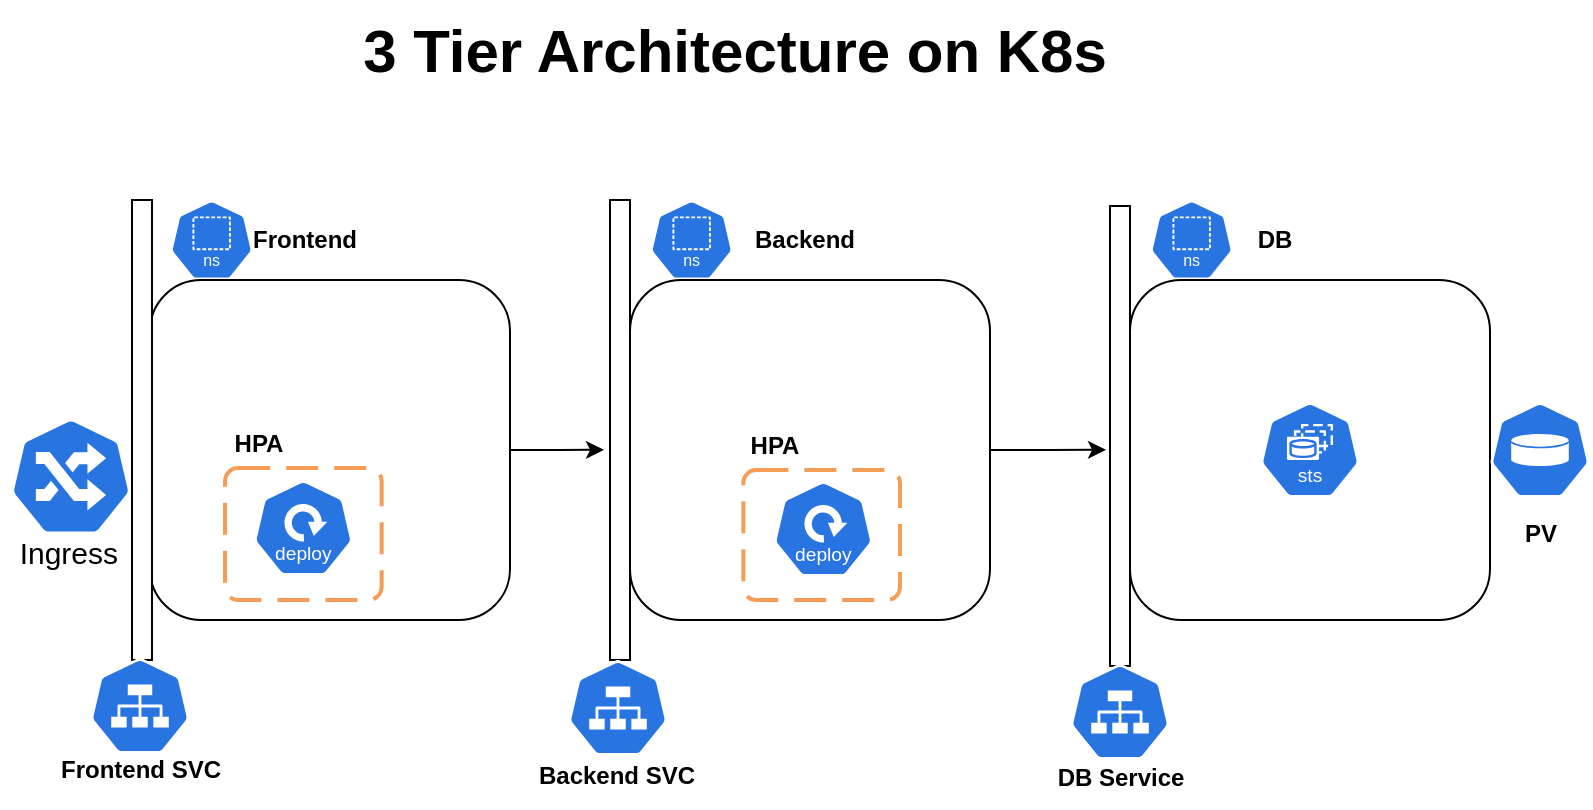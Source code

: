 <mxfile version="24.7.1" type="device">
  <diagram name="Page-1" id="JukueGkmtYYKsNfNZEDM">
    <mxGraphModel dx="1035" dy="575" grid="1" gridSize="10" guides="1" tooltips="1" connect="1" arrows="1" fold="1" page="1" pageScale="1" pageWidth="827" pageHeight="1169" math="0" shadow="0">
      <root>
        <mxCell id="0" />
        <mxCell id="1" parent="0" />
        <mxCell id="f_NvgmK-bhx9NllFTbnx-2" value="" style="aspect=fixed;sketch=0;html=1;dashed=0;whitespace=wrap;verticalLabelPosition=bottom;verticalAlign=top;fillColor=#2875E2;strokeColor=#ffffff;points=[[0.005,0.63,0],[0.1,0.2,0],[0.9,0.2,0],[0.5,0,0],[0.995,0.63,0],[0.72,0.99,0],[0.5,1,0],[0.28,0.99,0]];shape=mxgraph.kubernetes.icon2;kubernetesLabel=1;prIcon=ns" vertex="1" parent="1">
          <mxGeometry x="130" y="330" width="41.67" height="40" as="geometry" />
        </mxCell>
        <mxCell id="f_NvgmK-bhx9NllFTbnx-3" value="" style="rounded=1;whiteSpace=wrap;html=1;" vertex="1" parent="1">
          <mxGeometry x="120" y="370" width="180" height="170" as="geometry" />
        </mxCell>
        <mxCell id="f_NvgmK-bhx9NllFTbnx-4" value="" style="aspect=fixed;sketch=0;html=1;dashed=0;whitespace=wrap;verticalLabelPosition=bottom;verticalAlign=top;fillColor=#2875E2;strokeColor=#ffffff;points=[[0.005,0.63,0],[0.1,0.2,0],[0.9,0.2,0],[0.5,0,0],[0.995,0.63,0],[0.72,0.99,0],[0.5,1,0],[0.28,0.99,0]];shape=mxgraph.kubernetes.icon2;kubernetesLabel=1;prIcon=ns" vertex="1" parent="1">
          <mxGeometry x="370" y="330" width="41.67" height="40" as="geometry" />
        </mxCell>
        <mxCell id="f_NvgmK-bhx9NllFTbnx-5" value="" style="rounded=1;whiteSpace=wrap;html=1;" vertex="1" parent="1">
          <mxGeometry x="360" y="370" width="180" height="170" as="geometry" />
        </mxCell>
        <mxCell id="f_NvgmK-bhx9NllFTbnx-6" value="" style="aspect=fixed;sketch=0;html=1;dashed=0;whitespace=wrap;verticalLabelPosition=bottom;verticalAlign=top;fillColor=#2875E2;strokeColor=#ffffff;points=[[0.005,0.63,0],[0.1,0.2,0],[0.9,0.2,0],[0.5,0,0],[0.995,0.63,0],[0.72,0.99,0],[0.5,1,0],[0.28,0.99,0]];shape=mxgraph.kubernetes.icon2;kubernetesLabel=1;prIcon=ns" vertex="1" parent="1">
          <mxGeometry x="620" y="330" width="41.67" height="40" as="geometry" />
        </mxCell>
        <mxCell id="f_NvgmK-bhx9NllFTbnx-7" value="" style="rounded=1;whiteSpace=wrap;html=1;" vertex="1" parent="1">
          <mxGeometry x="610" y="370" width="180" height="170" as="geometry" />
        </mxCell>
        <mxCell id="f_NvgmK-bhx9NllFTbnx-8" value="" style="aspect=fixed;sketch=0;html=1;dashed=0;whitespace=wrap;verticalLabelPosition=bottom;verticalAlign=top;fillColor=#2875E2;strokeColor=#ffffff;points=[[0.005,0.63,0],[0.1,0.2,0],[0.9,0.2,0],[0.5,0,0],[0.995,0.63,0],[0.72,0.99,0],[0.5,1,0],[0.28,0.99,0]];shape=mxgraph.kubernetes.icon2;kubernetesLabel=1;prIcon=deploy" vertex="1" parent="1">
          <mxGeometry x="171.68" y="470" width="50" height="48" as="geometry" />
        </mxCell>
        <mxCell id="f_NvgmK-bhx9NllFTbnx-9" value="" style="aspect=fixed;sketch=0;html=1;dashed=0;whitespace=wrap;verticalLabelPosition=bottom;verticalAlign=top;fillColor=#2875E2;strokeColor=#ffffff;points=[[0.005,0.63,0],[0.1,0.2,0],[0.9,0.2,0],[0.5,0,0],[0.995,0.63,0],[0.72,0.99,0],[0.5,1,0],[0.28,0.99,0]];shape=mxgraph.kubernetes.icon2;kubernetesLabel=1;prIcon=deploy" vertex="1" parent="1">
          <mxGeometry x="431.67" y="470.5" width="50" height="48" as="geometry" />
        </mxCell>
        <mxCell id="f_NvgmK-bhx9NllFTbnx-10" value="" style="aspect=fixed;sketch=0;html=1;dashed=0;whitespace=wrap;verticalLabelPosition=bottom;verticalAlign=top;fillColor=#2875E2;strokeColor=#ffffff;points=[[0.005,0.63,0],[0.1,0.2,0],[0.9,0.2,0],[0.5,0,0],[0.995,0.63,0],[0.72,0.99,0],[0.5,1,0],[0.28,0.99,0]];shape=mxgraph.kubernetes.icon2;kubernetesLabel=1;prIcon=sts" vertex="1" parent="1">
          <mxGeometry x="675" y="431" width="50" height="48" as="geometry" />
        </mxCell>
        <mxCell id="f_NvgmK-bhx9NllFTbnx-11" value="&lt;b&gt;Frontend&lt;/b&gt;" style="text;html=1;align=center;verticalAlign=middle;resizable=0;points=[];autosize=1;strokeColor=none;fillColor=none;" vertex="1" parent="1">
          <mxGeometry x="161.67" y="335" width="70" height="30" as="geometry" />
        </mxCell>
        <mxCell id="f_NvgmK-bhx9NllFTbnx-12" value="&lt;b&gt;Backend&lt;/b&gt;" style="text;html=1;align=center;verticalAlign=middle;resizable=0;points=[];autosize=1;strokeColor=none;fillColor=none;" vertex="1" parent="1">
          <mxGeometry x="411.67" y="335" width="70" height="30" as="geometry" />
        </mxCell>
        <mxCell id="f_NvgmK-bhx9NllFTbnx-13" value="&lt;b&gt;DB&lt;/b&gt;" style="text;html=1;align=center;verticalAlign=middle;resizable=0;points=[];autosize=1;strokeColor=none;fillColor=none;" vertex="1" parent="1">
          <mxGeometry x="661.67" y="335" width="40" height="30" as="geometry" />
        </mxCell>
        <mxCell id="f_NvgmK-bhx9NllFTbnx-14" value="" style="rounded=0;whiteSpace=wrap;html=1;" vertex="1" parent="1">
          <mxGeometry x="350" y="330" width="10" height="230" as="geometry" />
        </mxCell>
        <mxCell id="f_NvgmK-bhx9NllFTbnx-15" value="" style="rounded=0;whiteSpace=wrap;html=1;" vertex="1" parent="1">
          <mxGeometry x="600" y="333" width="10" height="230" as="geometry" />
        </mxCell>
        <mxCell id="f_NvgmK-bhx9NllFTbnx-16" value="" style="aspect=fixed;sketch=0;html=1;dashed=0;whitespace=wrap;verticalLabelPosition=bottom;verticalAlign=top;fillColor=#2875E2;strokeColor=#ffffff;points=[[0.005,0.63,0],[0.1,0.2,0],[0.9,0.2,0],[0.5,0,0],[0.995,0.63,0],[0.72,0.99,0],[0.5,1,0],[0.28,0.99,0]];shape=mxgraph.kubernetes.icon2;prIcon=ing" vertex="1" parent="1">
          <mxGeometry x="50" y="439" width="61" height="58.56" as="geometry" />
        </mxCell>
        <mxCell id="f_NvgmK-bhx9NllFTbnx-17" value="&lt;font style=&quot;font-size: 15px;&quot;&gt;Ingress&amp;nbsp;&lt;/font&gt;&lt;div style=&quot;font-size: 15px;&quot;&gt;&lt;br&gt;&lt;/div&gt;" style="text;html=1;align=center;verticalAlign=middle;resizable=0;points=[];autosize=1;strokeColor=none;fillColor=none;" vertex="1" parent="1">
          <mxGeometry x="45.5" y="490" width="70" height="50" as="geometry" />
        </mxCell>
        <mxCell id="f_NvgmK-bhx9NllFTbnx-18" value="" style="rounded=1;arcSize=10;dashed=1;strokeColor=#F59D56;fillColor=none;gradientColor=none;dashPattern=8 4;strokeWidth=2;" vertex="1" parent="1">
          <mxGeometry x="416.67" y="465" width="78.33" height="65" as="geometry" />
        </mxCell>
        <mxCell id="f_NvgmK-bhx9NllFTbnx-19" value="&lt;b&gt;HPA&lt;/b&gt;" style="text;html=1;align=center;verticalAlign=middle;resizable=0;points=[];autosize=1;strokeColor=none;fillColor=none;" vertex="1" parent="1">
          <mxGeometry x="407" y="438" width="50" height="30" as="geometry" />
        </mxCell>
        <mxCell id="f_NvgmK-bhx9NllFTbnx-20" value="" style="rounded=1;arcSize=10;dashed=1;strokeColor=#F59D56;fillColor=none;gradientColor=none;dashPattern=8 4;strokeWidth=2;" vertex="1" parent="1">
          <mxGeometry x="157.51" y="464" width="78.32" height="66" as="geometry" />
        </mxCell>
        <mxCell id="f_NvgmK-bhx9NllFTbnx-21" value="&lt;b&gt;HPA&lt;/b&gt;" style="text;html=1;align=center;verticalAlign=middle;resizable=0;points=[];autosize=1;strokeColor=none;fillColor=none;" vertex="1" parent="1">
          <mxGeometry x="149" y="437" width="50" height="30" as="geometry" />
        </mxCell>
        <mxCell id="f_NvgmK-bhx9NllFTbnx-23" style="edgeStyle=orthogonalEdgeStyle;rounded=0;orthogonalLoop=1;jettySize=auto;html=1;exitX=1;exitY=0.5;exitDx=0;exitDy=0;entryX=-0.3;entryY=0.543;entryDx=0;entryDy=0;entryPerimeter=0;" edge="1" parent="1" source="f_NvgmK-bhx9NllFTbnx-3" target="f_NvgmK-bhx9NllFTbnx-14">
          <mxGeometry relative="1" as="geometry" />
        </mxCell>
        <mxCell id="f_NvgmK-bhx9NllFTbnx-24" style="edgeStyle=orthogonalEdgeStyle;rounded=0;orthogonalLoop=1;jettySize=auto;html=1;exitX=1;exitY=0.5;exitDx=0;exitDy=0;entryX=-0.2;entryY=0.53;entryDx=0;entryDy=0;entryPerimeter=0;" edge="1" parent="1" source="f_NvgmK-bhx9NllFTbnx-5" target="f_NvgmK-bhx9NllFTbnx-15">
          <mxGeometry relative="1" as="geometry" />
        </mxCell>
        <mxCell id="f_NvgmK-bhx9NllFTbnx-25" value="" style="aspect=fixed;sketch=0;html=1;dashed=0;whitespace=wrap;verticalLabelPosition=bottom;verticalAlign=top;fillColor=#2875E2;strokeColor=#ffffff;points=[[0.005,0.63,0],[0.1,0.2,0],[0.9,0.2,0],[0.5,0,0],[0.995,0.63,0],[0.72,0.99,0],[0.5,1,0],[0.28,0.99,0]];shape=mxgraph.kubernetes.icon2;prIcon=vol" vertex="1" parent="1">
          <mxGeometry x="790" y="431" width="50" height="48" as="geometry" />
        </mxCell>
        <mxCell id="f_NvgmK-bhx9NllFTbnx-26" value="" style="aspect=fixed;sketch=0;html=1;dashed=0;whitespace=wrap;verticalLabelPosition=bottom;verticalAlign=top;fillColor=#2875E2;strokeColor=#ffffff;points=[[0.005,0.63,0],[0.1,0.2,0],[0.9,0.2,0],[0.5,0,0],[0.995,0.63,0],[0.72,0.99,0],[0.5,1,0],[0.28,0.99,0]];shape=mxgraph.kubernetes.icon2;prIcon=svc" vertex="1" parent="1">
          <mxGeometry x="329" y="560" width="50" height="48" as="geometry" />
        </mxCell>
        <mxCell id="f_NvgmK-bhx9NllFTbnx-27" value="" style="aspect=fixed;sketch=0;html=1;dashed=0;whitespace=wrap;verticalLabelPosition=bottom;verticalAlign=top;fillColor=#2875E2;strokeColor=#ffffff;points=[[0.005,0.63,0],[0.1,0.2,0],[0.9,0.2,0],[0.5,0,0],[0.995,0.63,0],[0.72,0.99,0],[0.5,1,0],[0.28,0.99,0]];shape=mxgraph.kubernetes.icon2;prIcon=svc" vertex="1" parent="1">
          <mxGeometry x="580" y="562" width="50" height="48" as="geometry" />
        </mxCell>
        <mxCell id="f_NvgmK-bhx9NllFTbnx-28" value="&lt;b&gt;Backend SVC&lt;/b&gt;" style="text;html=1;align=center;verticalAlign=middle;resizable=0;points=[];autosize=1;strokeColor=none;fillColor=none;" vertex="1" parent="1">
          <mxGeometry x="303" y="603" width="100" height="30" as="geometry" />
        </mxCell>
        <mxCell id="f_NvgmK-bhx9NllFTbnx-29" value="&lt;b&gt;DB Service&lt;/b&gt;" style="text;html=1;align=center;verticalAlign=middle;resizable=0;points=[];autosize=1;strokeColor=none;fillColor=none;" vertex="1" parent="1">
          <mxGeometry x="565" y="604" width="80" height="30" as="geometry" />
        </mxCell>
        <mxCell id="f_NvgmK-bhx9NllFTbnx-30" value="&lt;b&gt;PV&lt;/b&gt;" style="text;html=1;align=center;verticalAlign=middle;resizable=0;points=[];autosize=1;strokeColor=none;fillColor=none;" vertex="1" parent="1">
          <mxGeometry x="795" y="482" width="40" height="30" as="geometry" />
        </mxCell>
        <mxCell id="f_NvgmK-bhx9NllFTbnx-31" value="" style="rounded=0;whiteSpace=wrap;html=1;" vertex="1" parent="1">
          <mxGeometry x="111" y="330" width="10" height="230" as="geometry" />
        </mxCell>
        <mxCell id="f_NvgmK-bhx9NllFTbnx-32" value="" style="aspect=fixed;sketch=0;html=1;dashed=0;whitespace=wrap;verticalLabelPosition=bottom;verticalAlign=top;fillColor=#2875E2;strokeColor=#ffffff;points=[[0.005,0.63,0],[0.1,0.2,0],[0.9,0.2,0],[0.5,0,0],[0.995,0.63,0],[0.72,0.99,0],[0.5,1,0],[0.28,0.99,0]];shape=mxgraph.kubernetes.icon2;prIcon=svc" vertex="1" parent="1">
          <mxGeometry x="90" y="559" width="50" height="48" as="geometry" />
        </mxCell>
        <mxCell id="f_NvgmK-bhx9NllFTbnx-33" value="&lt;b&gt;Frontend SVC&lt;/b&gt;" style="text;html=1;align=center;verticalAlign=middle;resizable=0;points=[];autosize=1;strokeColor=none;fillColor=none;" vertex="1" parent="1">
          <mxGeometry x="65" y="600" width="100" height="30" as="geometry" />
        </mxCell>
        <mxCell id="f_NvgmK-bhx9NllFTbnx-34" value="&lt;b&gt;&lt;font style=&quot;font-size: 30px;&quot;&gt;3 Tier Architecture on K8s&lt;/font&gt;&lt;/b&gt;" style="text;html=1;align=center;verticalAlign=middle;resizable=0;points=[];autosize=1;strokeColor=none;fillColor=none;" vertex="1" parent="1">
          <mxGeometry x="231.67" y="230" width="360" height="50" as="geometry" />
        </mxCell>
      </root>
    </mxGraphModel>
  </diagram>
</mxfile>
